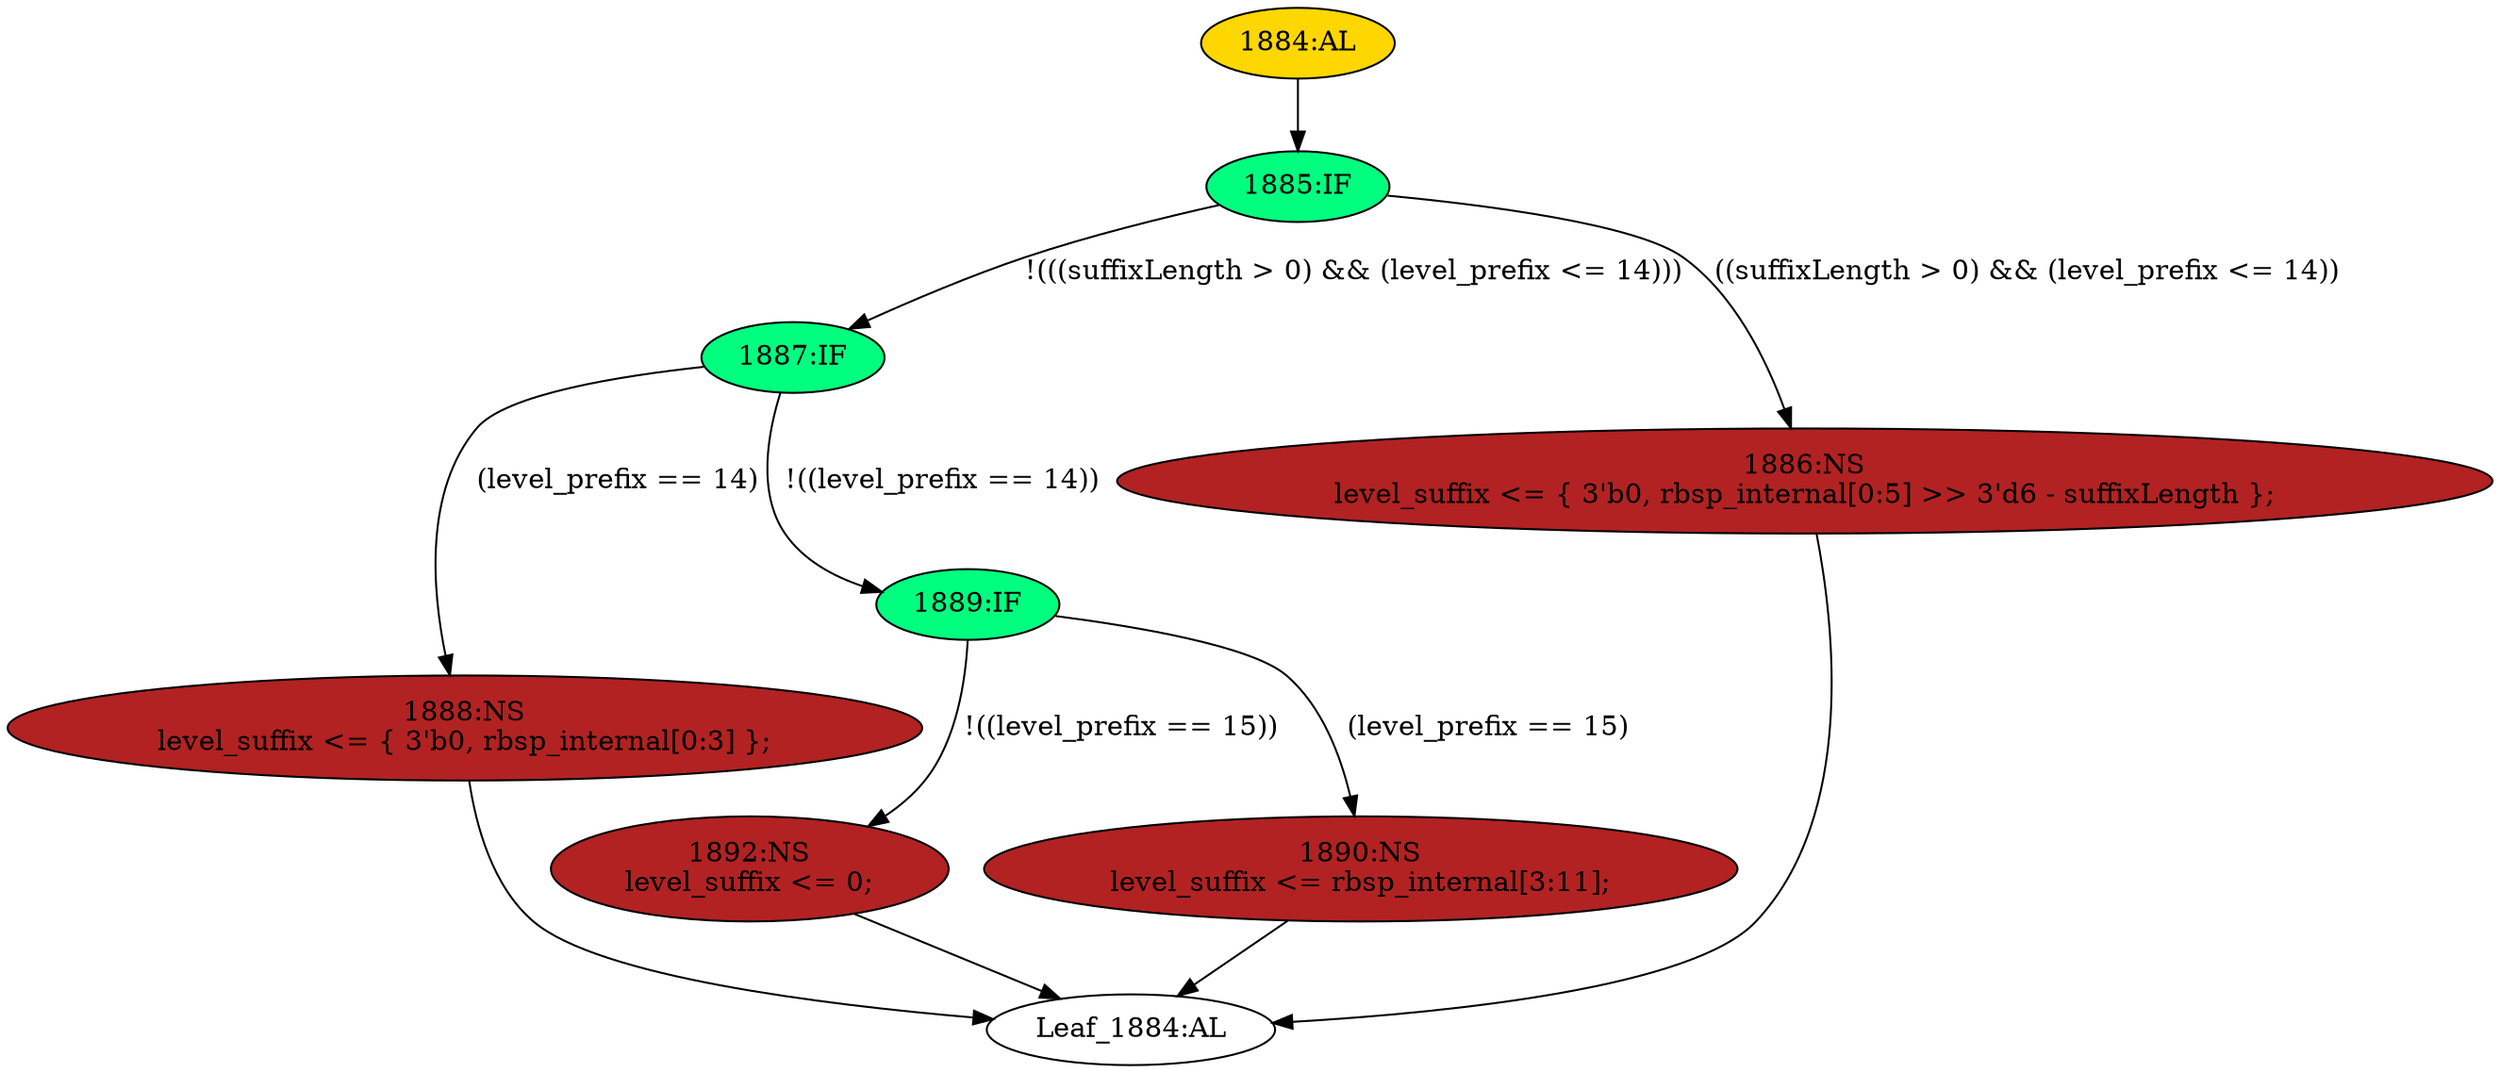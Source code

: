strict digraph "" {
	node [label="\N"];
	"1888:NS"	 [ast="<pyverilog.vparser.ast.NonblockingSubstitution object at 0x7f204c5986d0>",
		fillcolor=firebrick,
		label="1888:NS
level_suffix <= { 3'b0, rbsp_internal[0:3] };",
		statements="[<pyverilog.vparser.ast.NonblockingSubstitution object at 0x7f204c5986d0>]",
		style=filled,
		typ=NonblockingSubstitution];
	"Leaf_1884:AL"	 [def_var="['level_suffix']",
		label="Leaf_1884:AL"];
	"1888:NS" -> "Leaf_1884:AL"	 [cond="[]",
		lineno=None];
	"1892:NS"	 [ast="<pyverilog.vparser.ast.NonblockingSubstitution object at 0x7f204c59f050>",
		fillcolor=firebrick,
		label="1892:NS
level_suffix <= 0;",
		statements="[<pyverilog.vparser.ast.NonblockingSubstitution object at 0x7f204c59f050>]",
		style=filled,
		typ=NonblockingSubstitution];
	"1892:NS" -> "Leaf_1884:AL"	 [cond="[]",
		lineno=None];
	"1889:IF"	 [ast="<pyverilog.vparser.ast.IfStatement object at 0x7f204c59f350>",
		fillcolor=springgreen,
		label="1889:IF",
		statements="[]",
		style=filled,
		typ=IfStatement];
	"1889:IF" -> "1892:NS"	 [cond="['level_prefix']",
		label="!((level_prefix == 15))",
		lineno=1889];
	"1890:NS"	 [ast="<pyverilog.vparser.ast.NonblockingSubstitution object at 0x7f204c59f410>",
		fillcolor=firebrick,
		label="1890:NS
level_suffix <= rbsp_internal[3:11];",
		statements="[<pyverilog.vparser.ast.NonblockingSubstitution object at 0x7f204c59f410>]",
		style=filled,
		typ=NonblockingSubstitution];
	"1889:IF" -> "1890:NS"	 [cond="['level_prefix']",
		label="(level_prefix == 15)",
		lineno=1889];
	"1887:IF"	 [ast="<pyverilog.vparser.ast.IfStatement object at 0x7f204c6ddf90>",
		fillcolor=springgreen,
		label="1887:IF",
		statements="[]",
		style=filled,
		typ=IfStatement];
	"1887:IF" -> "1888:NS"	 [cond="['level_prefix']",
		label="(level_prefix == 14)",
		lineno=1887];
	"1887:IF" -> "1889:IF"	 [cond="['level_prefix']",
		label="!((level_prefix == 14))",
		lineno=1887];
	"1886:NS"	 [ast="<pyverilog.vparser.ast.NonblockingSubstitution object at 0x7f204c6ddc10>",
		fillcolor=firebrick,
		label="1886:NS
level_suffix <= { 3'b0, rbsp_internal[0:5] >> 3'd6 - suffixLength };",
		statements="[<pyverilog.vparser.ast.NonblockingSubstitution object at 0x7f204c6ddc10>]",
		style=filled,
		typ=NonblockingSubstitution];
	"1886:NS" -> "Leaf_1884:AL"	 [cond="[]",
		lineno=None];
	"1884:AL"	 [ast="<pyverilog.vparser.ast.Always object at 0x7f204c749350>",
		clk_sens=False,
		fillcolor=gold,
		label="1884:AL",
		sens="['rbsp_internal', 'suffixLength']",
		statements="[]",
		style=filled,
		typ=Always,
		use_var="['level_prefix', 'rbsp_internal', 'suffixLength']"];
	"1885:IF"	 [ast="<pyverilog.vparser.ast.IfStatement object at 0x7f204c749410>",
		fillcolor=springgreen,
		label="1885:IF",
		statements="[]",
		style=filled,
		typ=IfStatement];
	"1884:AL" -> "1885:IF"	 [cond="[]",
		lineno=None];
	"1885:IF" -> "1887:IF"	 [cond="['suffixLength', 'level_prefix']",
		label="!(((suffixLength > 0) && (level_prefix <= 14)))",
		lineno=1885];
	"1885:IF" -> "1886:NS"	 [cond="['suffixLength', 'level_prefix']",
		label="((suffixLength > 0) && (level_prefix <= 14))",
		lineno=1885];
	"1890:NS" -> "Leaf_1884:AL"	 [cond="[]",
		lineno=None];
}
